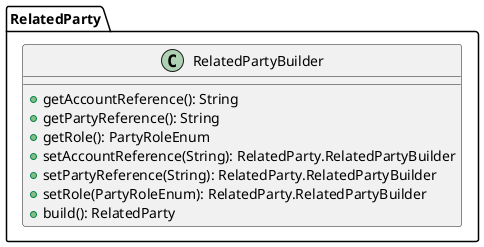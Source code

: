@startuml

    class RelatedParty.RelatedPartyBuilder [[RelatedParty.RelatedPartyBuilder.html]] {
        +getAccountReference(): String
        +getPartyReference(): String
        +getRole(): PartyRoleEnum
        +setAccountReference(String): RelatedParty.RelatedPartyBuilder
        +setPartyReference(String): RelatedParty.RelatedPartyBuilder
        +setRole(PartyRoleEnum): RelatedParty.RelatedPartyBuilder
        +build(): RelatedParty
    }

@enduml
